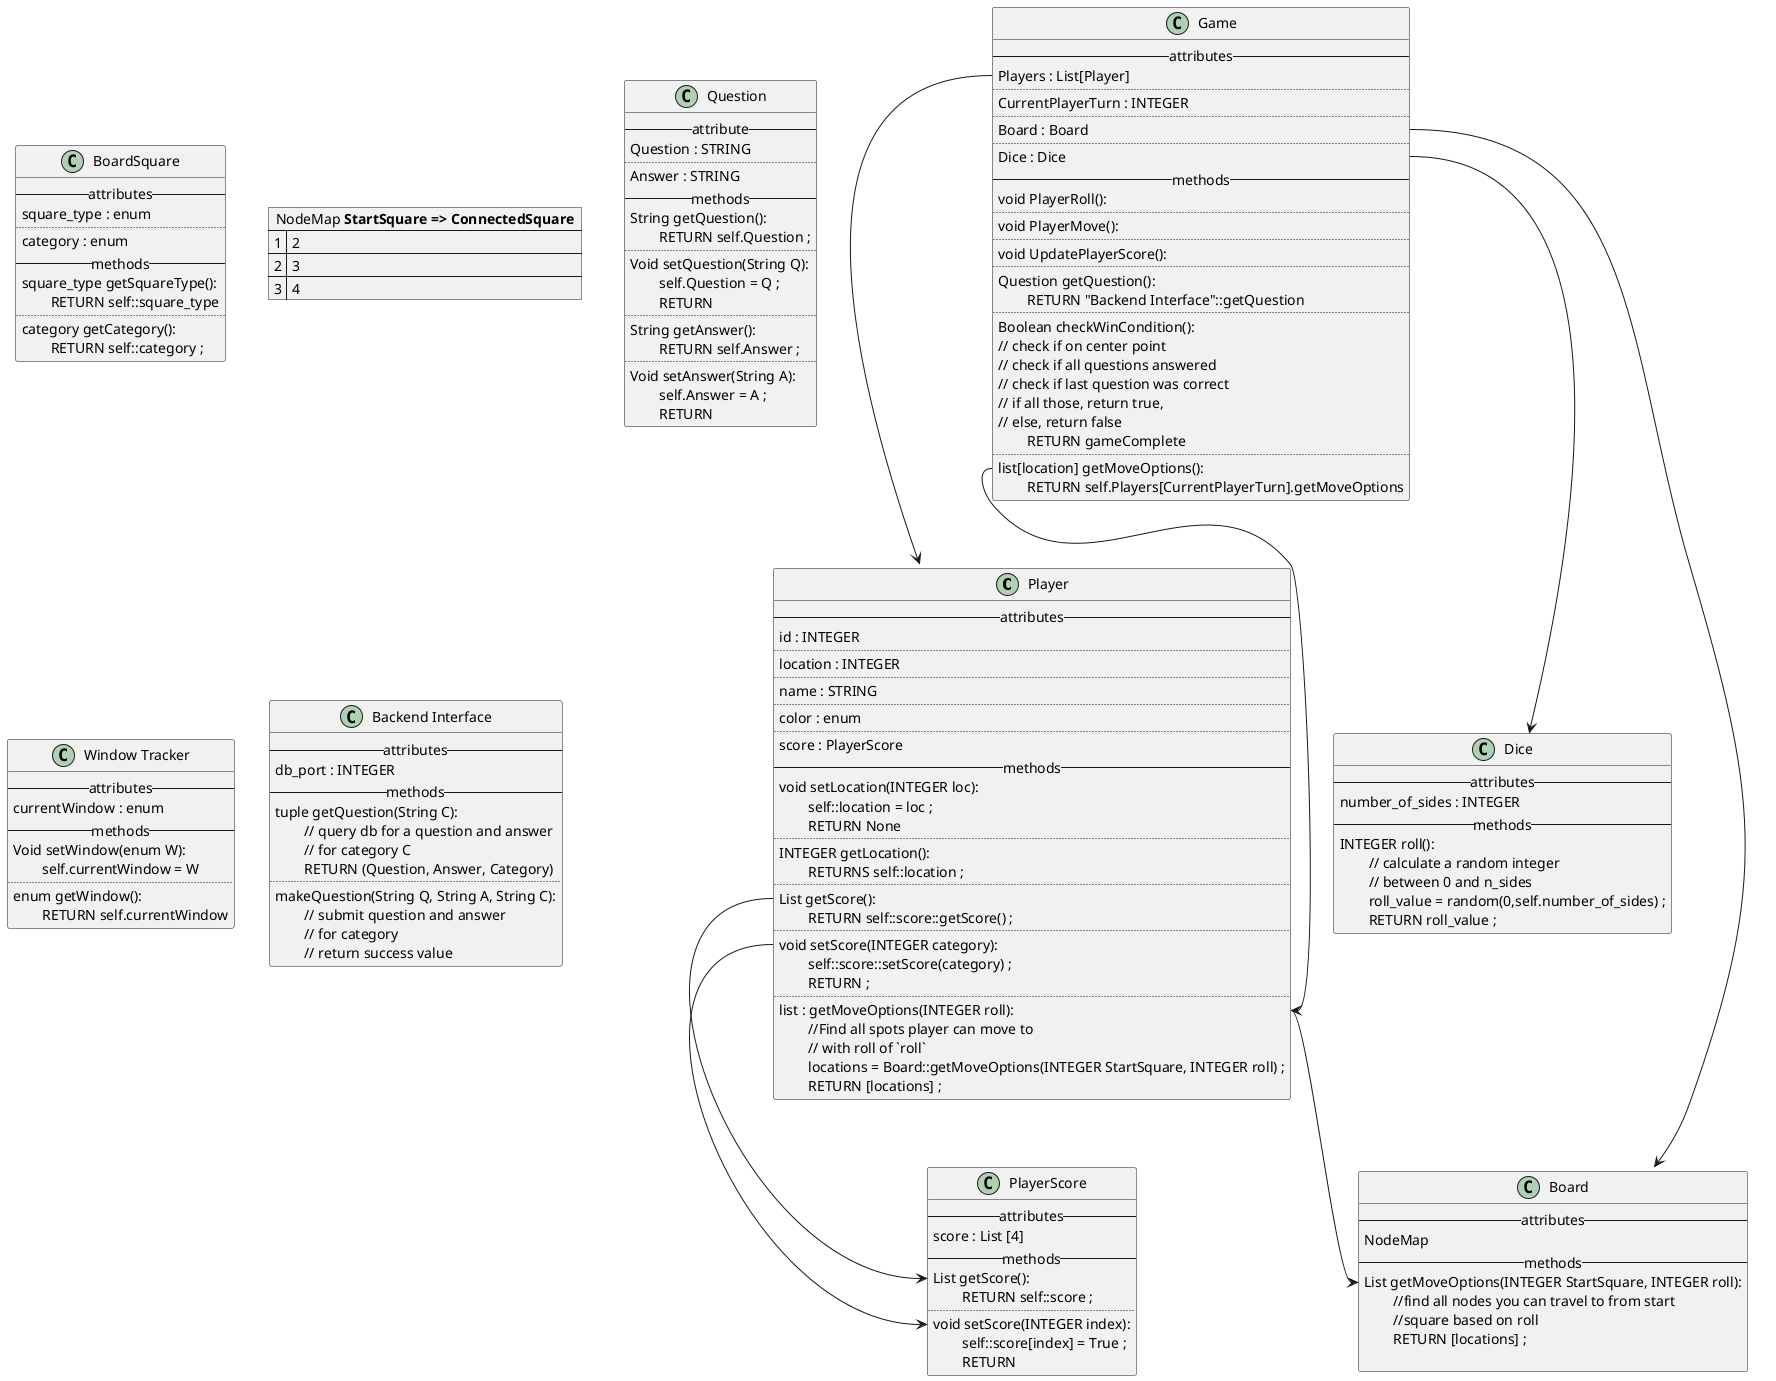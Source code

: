 @startuml
' Class definitions and pseudocode
class Player {
  --attributes--
  id : INTEGER
  ..
  location : INTEGER
  ..
  name : STRING
  ..
  color : enum
  ..
  score : PlayerScore
  --methods--
  void setLocation(INTEGER loc):
  \tself::location = loc ;
  \tRETURN None
  ..
  INTEGER getLocation():
  \tRETURNS self::location ;
  ..
  List getScore():
  \tRETURN self::score::getScore() ;
  ..
  void setScore(INTEGER category):
  \tself::score::setScore(category) ;
  \tRETURN ;
  ..
  list : getMoveOptions(INTEGER roll):
  \t//Find all spots player can move to
  \t// with roll of `roll`
  \tlocations = Board::getMoveOptions(INTEGER StartSquare, INTEGER roll) ;
  \tRETURN [locations] ;
}

class PlayerScore{
  --attributes--
  score : List [4]
  --methods--
  List getScore():
  \tRETURN self::score ;
  ..
  void setScore(INTEGER index):
  \tself::score[index] = True ;
  \tRETURN
}

class Dice{
  --attributes--
  number_of_sides : INTEGER
  --methods--
  INTEGER roll():
  \t// calculate a random integer
  \t// between 0 and n_sides
  \troll_value = random(0,self.number_of_sides) ;
  \tRETURN roll_value ;
}

class BoardSquare{
  --attributes--
  square_type : enum
  ..
  category : enum
  --methods--
  square_type getSquareType():
  \tRETURN self::square_type
  ..
  category getCategory():
  \tRETURN self::category ;
}

map "NodeMap **StartSquare => ConnectedSquare**" as NodeMap {
1 => 2
2 => 3
3 => 4
}

Class Game{
  --attributes--
  Players : List[Player]
  ..
  CurrentPlayerTurn : INTEGER
  ..
  Board : Board
  ..
  Dice : Dice
  --methods--
  void PlayerRoll():
  ..
  void PlayerMove():
  ..
  void UpdatePlayerScore():
  ..
  Question getQuestion():
  \\tRETURN "Backend Interface"::getQuestion
  ..
  Boolean checkWinCondition():
  // check if on center point
  // check if all questions answered
  // check if last question was correct
  // if all those, return true,
  // else, return false
  \tRETURN gameComplete
  ..
  list[location] getMoveOptions():
  \tRETURN self.Players[CurrentPlayerTurn].getMoveOptions
}

Class Board{
  --attributes--
  NodeMap
  --methods--
  List getMoveOptions(INTEGER StartSquare, INTEGER roll):
  \t//find all nodes you can travel to from start
  \t//square based on roll
  \tRETURN [locations] ;

}

Class Question{
  --attribute--
  Question : STRING
  ..
  Answer : STRING
  --methods--
  String getQuestion():
  \tRETURN self.Question ;
  ..
  Void setQuestion(String Q):
  \tself.Question = Q ;
  \tRETURN
  ..
  String getAnswer():
  \tRETURN self.Answer ;
  ..
  Void setAnswer(String A):
  \tself.Answer = A ;
  \tRETURN
}

Class "Window Tracker"{
  --attributes--
  currentWindow : enum
  --methods--
  Void setWindow(enum W):
  \tself.currentWindow = W
  ..
  enum getWindow():
  \tRETURN self.currentWindow
}

Class "Backend Interface"{
    --attributes--
    db_port : INTEGER
    --methods--
    tuple getQuestion(String C):
    \t// query db for a question and answer
    \t// for category C
    \tRETURN (Question, Answer, Category)
    ..
    makeQuestion(String Q, String A, String C):
    \t// submit question and answer
    \t// for category
    \t// return success value
}

' attribute connections
'Player::location <-- Player::getLocation
'Player::location <-- Player::setLocation
Player::getScore --> PlayerScore::getScore
Player::setScore --> PlayerScore::setScore
Player::getMoveOptions --> Board::getMoveOptions
Game::Players --> Player
Game::Board --> Board
Game::Dice --> Dice
Game::getMoveOptions --> Player::getMoveOptions

/'

Class "GUI Interface"{

}

    When Given <some precondition>

And <additional preconditions> Optional

When <an action/trigger occurs>

Then <some post condition>

And <additional post conditions> Optional
'/
@enduml